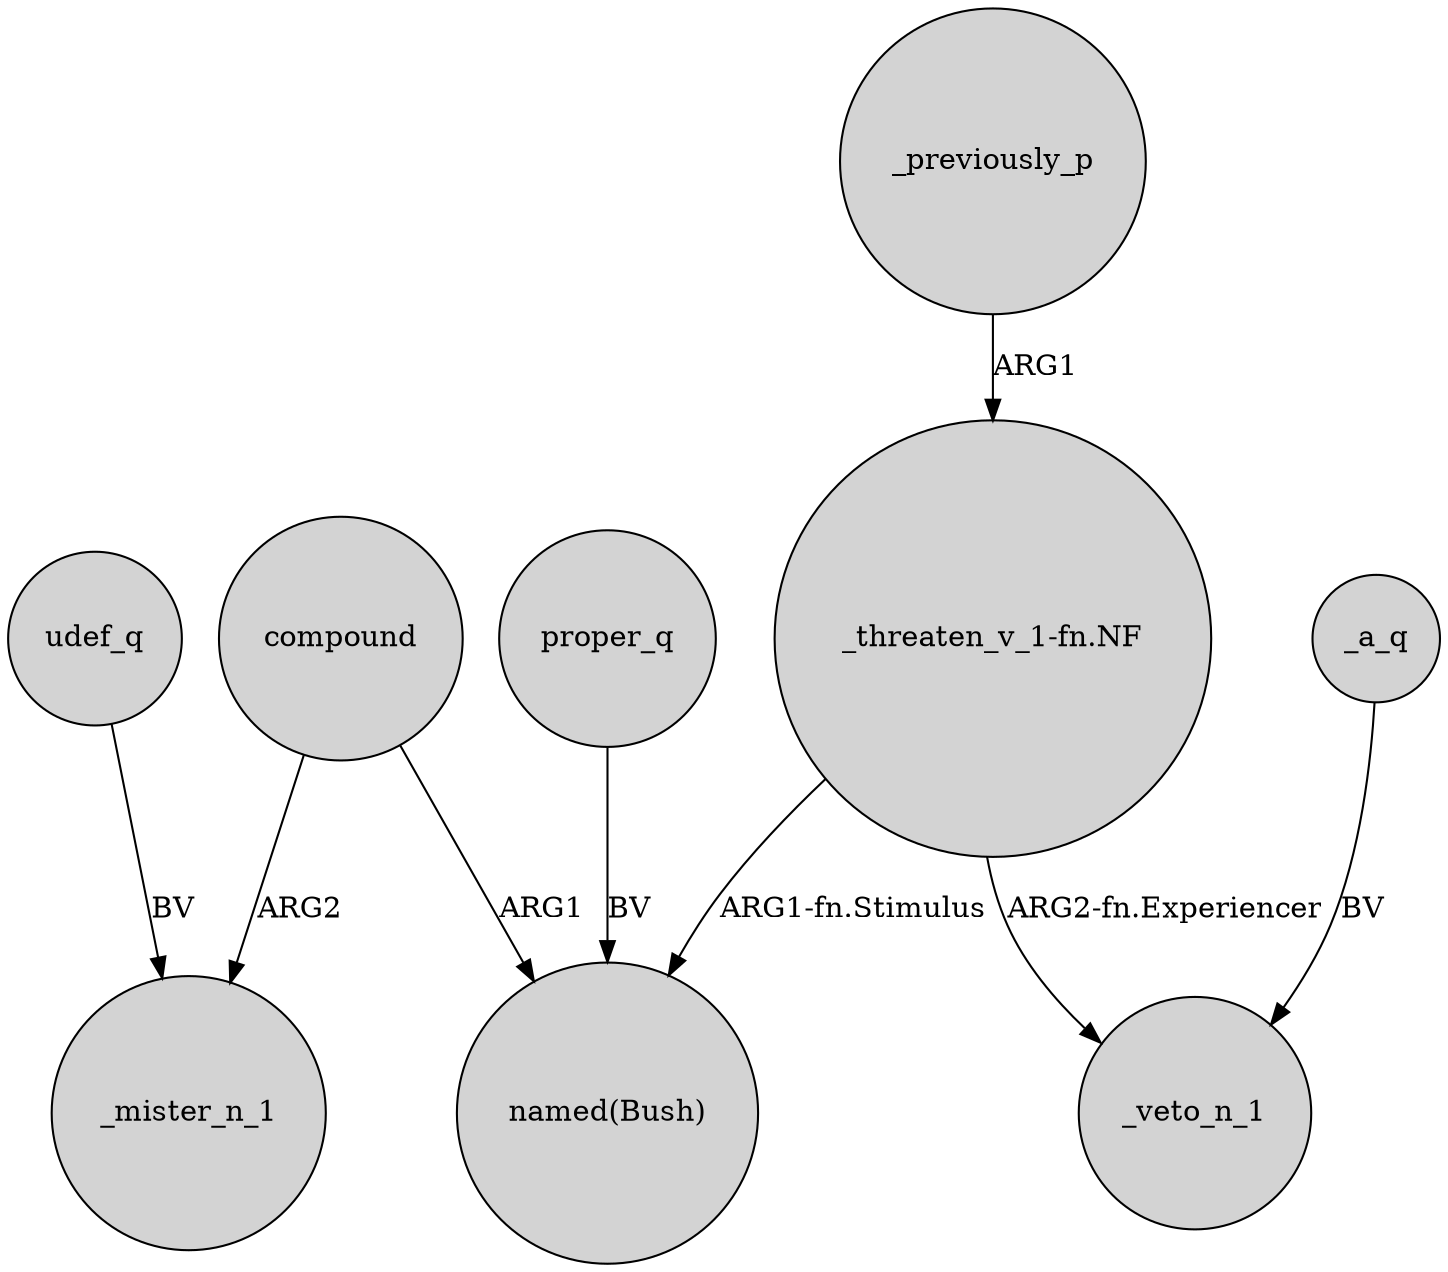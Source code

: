 digraph {
	node [shape=circle style=filled]
	udef_q -> _mister_n_1 [label=BV]
	_a_q -> _veto_n_1 [label=BV]
	_previously_p -> "_threaten_v_1-fn.NF" [label=ARG1]
	"_threaten_v_1-fn.NF" -> "named(Bush)" [label="ARG1-fn.Stimulus"]
	proper_q -> "named(Bush)" [label=BV]
	compound -> _mister_n_1 [label=ARG2]
	"_threaten_v_1-fn.NF" -> _veto_n_1 [label="ARG2-fn.Experiencer"]
	compound -> "named(Bush)" [label=ARG1]
}
